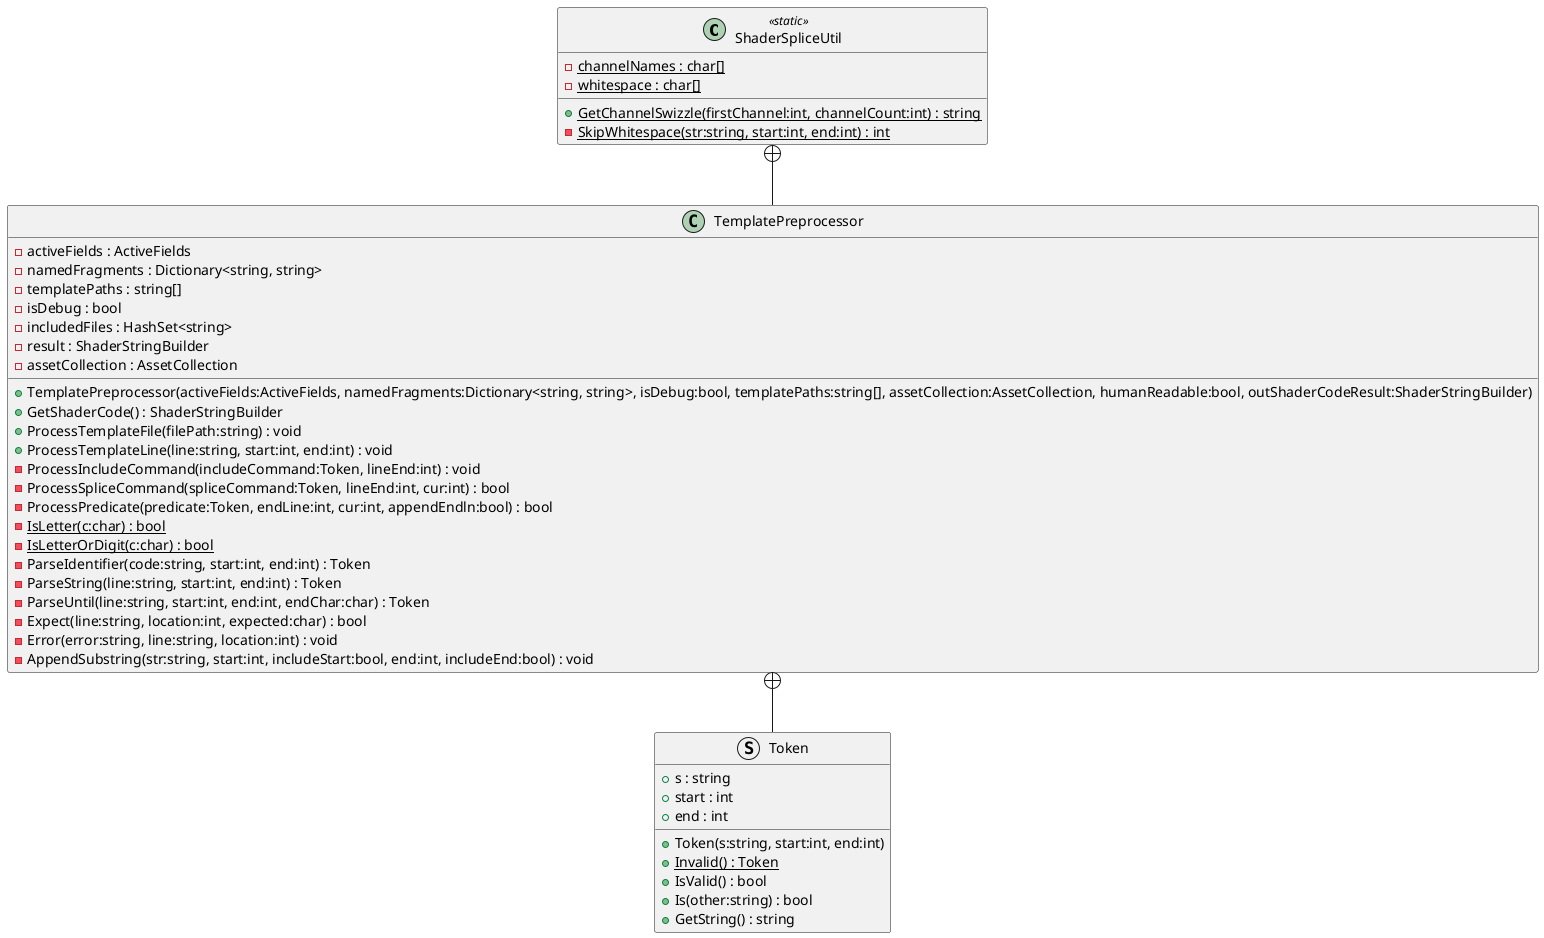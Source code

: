 @startuml
class ShaderSpliceUtil <<static>> {
    - {static} channelNames : char[]
    - {static} whitespace : char[]
    + {static} GetChannelSwizzle(firstChannel:int, channelCount:int) : string
    - {static} SkipWhitespace(str:string, start:int, end:int) : int
}
class TemplatePreprocessor {
    - activeFields : ActiveFields
    - namedFragments : Dictionary<string, string>
    - templatePaths : string[]
    - isDebug : bool
    - includedFiles : HashSet<string>
    - result : ShaderStringBuilder
    - assetCollection : AssetCollection
    + TemplatePreprocessor(activeFields:ActiveFields, namedFragments:Dictionary<string, string>, isDebug:bool, templatePaths:string[], assetCollection:AssetCollection, humanReadable:bool, outShaderCodeResult:ShaderStringBuilder)
    + GetShaderCode() : ShaderStringBuilder
    + ProcessTemplateFile(filePath:string) : void
    + ProcessTemplateLine(line:string, start:int, end:int) : void
    - ProcessIncludeCommand(includeCommand:Token, lineEnd:int) : void
    - ProcessSpliceCommand(spliceCommand:Token, lineEnd:int, cur:int) : bool
    - ProcessPredicate(predicate:Token, endLine:int, cur:int, appendEndln:bool) : bool
    - {static} IsLetter(c:char) : bool
    - {static} IsLetterOrDigit(c:char) : bool
    - ParseIdentifier(code:string, start:int, end:int) : Token
    - ParseString(line:string, start:int, end:int) : Token
    - ParseUntil(line:string, start:int, end:int, endChar:char) : Token
    - Expect(line:string, location:int, expected:char) : bool
    - Error(error:string, line:string, location:int) : void
    - AppendSubstring(str:string, start:int, includeStart:bool, end:int, includeEnd:bool) : void
}
struct Token {
    + s : string
    + start : int
    + end : int
    + Token(s:string, start:int, end:int)
    + {static} Invalid() : Token
    + IsValid() : bool
    + Is(other:string) : bool
    + GetString() : string
}
ShaderSpliceUtil +-- TemplatePreprocessor
TemplatePreprocessor +-- Token
@enduml
